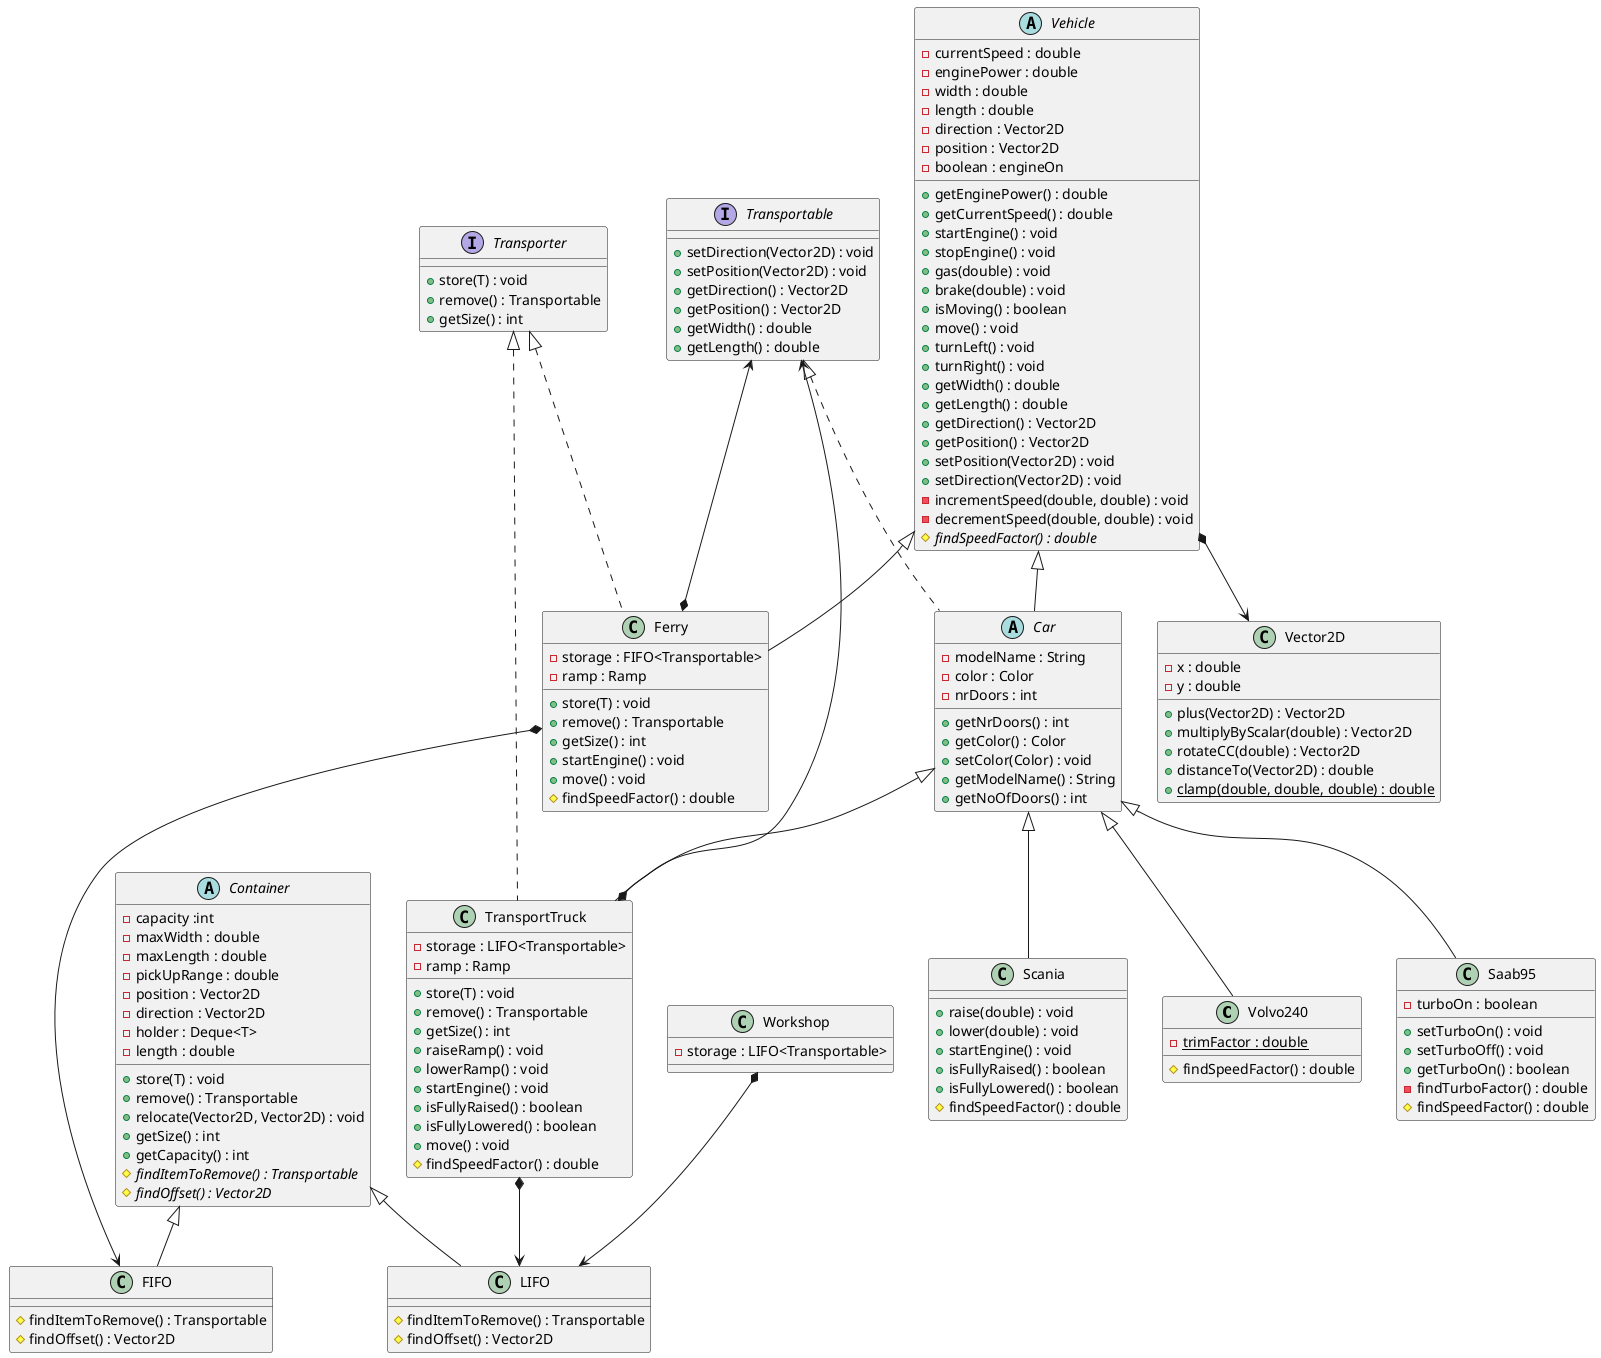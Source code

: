 @startuml

class Volvo240 {
-{static} trimFactor : double
#findSpeedFactor() : double
}

class Saab95 {
-turboOn : boolean
+setTurboOn() : void
+setTurboOff() : void
+getTurboOn() : boolean
-findTurboFactor() : double
#findSpeedFactor() : double
}

class Scania {
+raise(double) : void
+lower(double) : void
+startEngine() : void
+isFullyRaised() : boolean
+isFullyLowered() : boolean
#findSpeedFactor() : double
}


abstract class Car {
-modelName : String
-color : Color
-nrDoors : int
+getNrDoors() : int
+getColor() : Color
+setColor(Color) : void
+getModelName() : String
+getNoOfDoors() : int
}

abstract class Vehicle {
-currentSpeed : double
-enginePower : double
-width : double
-length : double
-direction : Vector2D
-position : Vector2D
-boolean : engineOn
+getEnginePower() : double
+getCurrentSpeed() : double
+startEngine() : void
+stopEngine() : void
+gas(double) : void
+brake(double) : void
+isMoving() : boolean
+move() : void
+turnLeft() : void
+turnRight() : void
+getWidth() : double
+getLength() : double
+getDirection() : Vector2D
+getPosition() : Vector2D
+setPosition(Vector2D) : void
+setDirection(Vector2D) : void
-incrementSpeed(double, double) : void
-decrementSpeed(double, double) : void
#{abstract} findSpeedFactor() : double

}



class Vector2D {
-x : double
-y : double
+plus(Vector2D) : Vector2D
+multiplyByScalar(double) : Vector2D
+rotateCC(double) : Vector2D
+distanceTo(Vector2D) : double
+{static}clamp(double, double, double) : double
}



Car <|-- Volvo240
Car <|-- Saab95
Car <|-- Scania



Vehicle *--> Vector2D

Vehicle <|-- Car

abstract class Container {
-capacity :int
-maxWidth : double
-maxLength : double
-pickUpRange : double
-position : Vector2D
-direction : Vector2D
-holder : Deque<T>
-length : double
+store(T) : void
+remove() : Transportable
+relocate(Vector2D, Vector2D) : void
+getSize() : int
+getCapacity() : int
#{abstract} findItemToRemove() : Transportable
#{abstract} findOffset() : Vector2D
}

class LIFO {
#findItemToRemove() : Transportable
#findOffset() : Vector2D
}

class FIFO {
#findItemToRemove() : Transportable
#findOffset() : Vector2D
}

class TransportTruck {
-storage : LIFO<Transportable>
-ramp : Ramp
+store(T) : void
+remove() : Transportable
+getSize() : int
+raiseRamp() : void
+lowerRamp() : void
+startEngine() : void
+isFullyRaised() : boolean
+isFullyLowered() : boolean
+move() : void
#findSpeedFactor() : double
}

class Ferry{
-storage : FIFO<Transportable>
-ramp : Ramp
+store(T) : void
+remove() : Transportable
+getSize() : int
+startEngine() : void
+move() : void
#findSpeedFactor() : double
}

Car <|-- TransportTruck

TransportTruck *--> LIFO
Ferry *---> FIFO
Vehicle <|-- Ferry
Container <|-- FIFO
Container <|-- LIFO

class Workshop {
-storage : LIFO<Transportable>
}

Workshop *--> LIFO

interface Transportable {
+setDirection(Vector2D) : void
+setPosition(Vector2D) : void
+getDirection() : Vector2D
+getPosition() : Vector2D
+getWidth() : double
+getLength() : double
}

interface Transporter {
+store(T) : void
+remove() : Transportable
+getSize() : int
}

Transporter <|.. Ferry
Transporter <|.. TransportTruck

Transportable <|.. Car

Transportable <--* TransportTruck
Transportable <--* Ferry

@enduml


